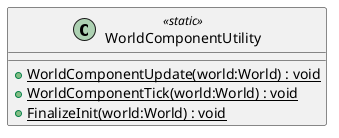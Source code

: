 @startuml
class WorldComponentUtility <<static>> {
    + {static} WorldComponentUpdate(world:World) : void
    + {static} WorldComponentTick(world:World) : void
    + {static} FinalizeInit(world:World) : void
}
@enduml
